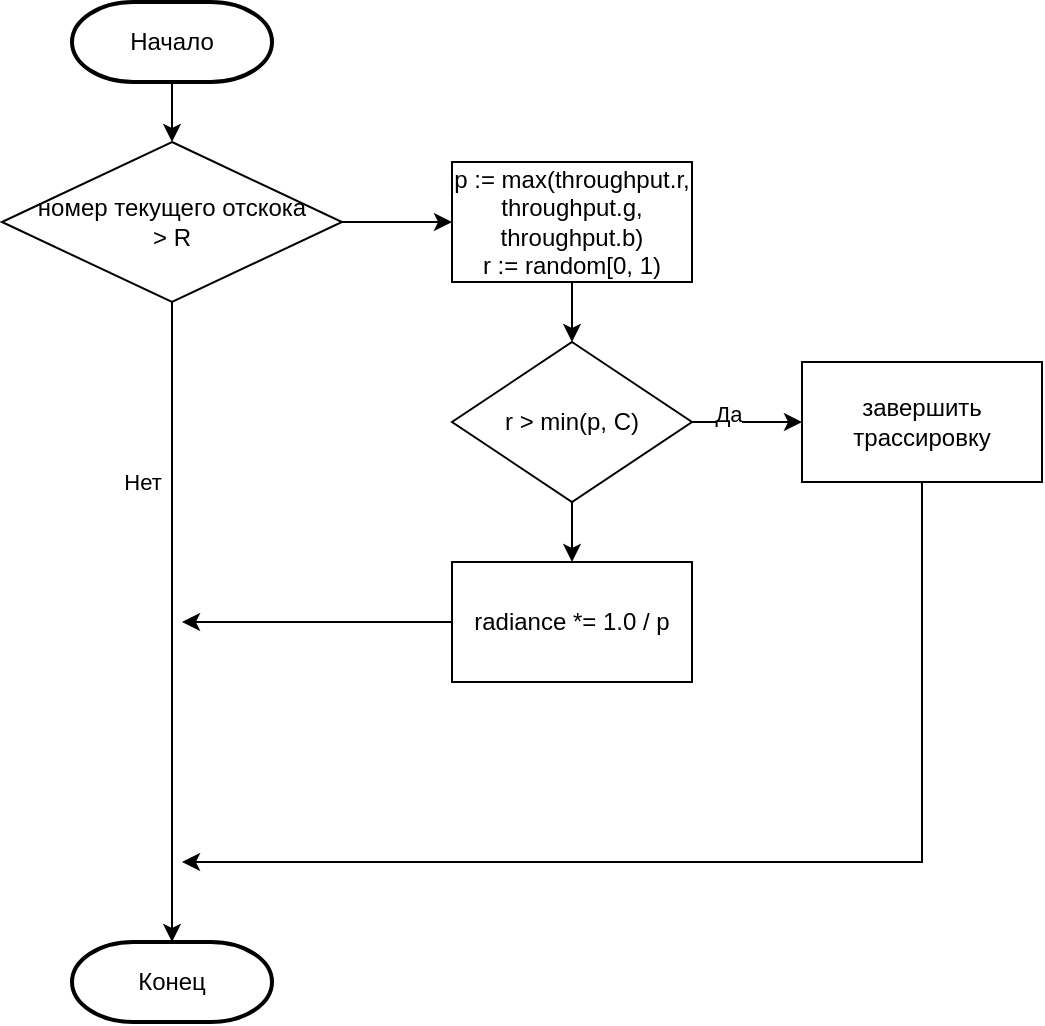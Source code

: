 <mxfile version="21.7.4" type="device">
  <diagram name="Page-1" id="qjMBpI8PeM0cGl4wMtct">
    <mxGraphModel dx="909" dy="588" grid="1" gridSize="10" guides="1" tooltips="1" connect="1" arrows="1" fold="1" page="1" pageScale="1" pageWidth="850" pageHeight="1100" math="0" shadow="0">
      <root>
        <mxCell id="0" />
        <mxCell id="1" parent="0" />
        <mxCell id="uSz_ng-Ii92MaRqoNw-S-4" style="edgeStyle=orthogonalEdgeStyle;rounded=0;orthogonalLoop=1;jettySize=auto;html=1;exitX=0.5;exitY=1;exitDx=0;exitDy=0;exitPerimeter=0;entryX=0.5;entryY=0;entryDx=0;entryDy=0;" edge="1" parent="1" source="uSz_ng-Ii92MaRqoNw-S-2" target="uSz_ng-Ii92MaRqoNw-S-3">
          <mxGeometry relative="1" as="geometry" />
        </mxCell>
        <mxCell id="uSz_ng-Ii92MaRqoNw-S-2" value="Начало" style="strokeWidth=2;html=1;shape=mxgraph.flowchart.terminator;whiteSpace=wrap;" vertex="1" parent="1">
          <mxGeometry x="85" y="50" width="100" height="40" as="geometry" />
        </mxCell>
        <mxCell id="uSz_ng-Ii92MaRqoNw-S-5" style="edgeStyle=orthogonalEdgeStyle;rounded=0;orthogonalLoop=1;jettySize=auto;html=1;exitX=0.5;exitY=1;exitDx=0;exitDy=0;entryX=0.5;entryY=0;entryDx=0;entryDy=0;entryPerimeter=0;" edge="1" parent="1" source="uSz_ng-Ii92MaRqoNw-S-3" target="uSz_ng-Ii92MaRqoNw-S-6">
          <mxGeometry relative="1" as="geometry">
            <mxPoint x="135" y="380" as="targetPoint" />
          </mxGeometry>
        </mxCell>
        <mxCell id="uSz_ng-Ii92MaRqoNw-S-7" value="Нет" style="edgeLabel;html=1;align=center;verticalAlign=middle;resizable=0;points=[];" vertex="1" connectable="0" parent="uSz_ng-Ii92MaRqoNw-S-5">
          <mxGeometry x="-0.457" relative="1" as="geometry">
            <mxPoint x="-15" y="3" as="offset" />
          </mxGeometry>
        </mxCell>
        <mxCell id="uSz_ng-Ii92MaRqoNw-S-9" style="edgeStyle=orthogonalEdgeStyle;rounded=0;orthogonalLoop=1;jettySize=auto;html=1;exitX=1;exitY=0.5;exitDx=0;exitDy=0;entryX=0;entryY=0.5;entryDx=0;entryDy=0;" edge="1" parent="1" source="uSz_ng-Ii92MaRqoNw-S-3" target="uSz_ng-Ii92MaRqoNw-S-8">
          <mxGeometry relative="1" as="geometry" />
        </mxCell>
        <mxCell id="uSz_ng-Ii92MaRqoNw-S-3" value="номер текущего отскока &lt;br&gt;&amp;gt; R" style="rhombus;whiteSpace=wrap;html=1;" vertex="1" parent="1">
          <mxGeometry x="50" y="120" width="170" height="80" as="geometry" />
        </mxCell>
        <mxCell id="uSz_ng-Ii92MaRqoNw-S-6" value="Конец" style="strokeWidth=2;html=1;shape=mxgraph.flowchart.terminator;whiteSpace=wrap;" vertex="1" parent="1">
          <mxGeometry x="85" y="520" width="100" height="40" as="geometry" />
        </mxCell>
        <mxCell id="uSz_ng-Ii92MaRqoNw-S-12" style="edgeStyle=orthogonalEdgeStyle;rounded=0;orthogonalLoop=1;jettySize=auto;html=1;exitX=0.5;exitY=1;exitDx=0;exitDy=0;entryX=0.5;entryY=0;entryDx=0;entryDy=0;" edge="1" parent="1" source="uSz_ng-Ii92MaRqoNw-S-8" target="uSz_ng-Ii92MaRqoNw-S-11">
          <mxGeometry relative="1" as="geometry" />
        </mxCell>
        <mxCell id="uSz_ng-Ii92MaRqoNw-S-8" value="p := max(throughput.r,&lt;br&gt;throughput.g,&lt;br&gt;throughput.b)&lt;br&gt;r := random[0, 1)" style="rounded=0;whiteSpace=wrap;html=1;" vertex="1" parent="1">
          <mxGeometry x="275" y="130" width="120" height="60" as="geometry" />
        </mxCell>
        <mxCell id="uSz_ng-Ii92MaRqoNw-S-17" style="edgeStyle=orthogonalEdgeStyle;rounded=0;orthogonalLoop=1;jettySize=auto;html=1;exitX=1;exitY=0.5;exitDx=0;exitDy=0;entryX=0;entryY=0.5;entryDx=0;entryDy=0;" edge="1" parent="1" source="uSz_ng-Ii92MaRqoNw-S-11" target="uSz_ng-Ii92MaRqoNw-S-14">
          <mxGeometry relative="1" as="geometry" />
        </mxCell>
        <mxCell id="uSz_ng-Ii92MaRqoNw-S-19" value="Да" style="edgeLabel;html=1;align=center;verticalAlign=middle;resizable=0;points=[];" vertex="1" connectable="0" parent="uSz_ng-Ii92MaRqoNw-S-17">
          <mxGeometry x="-0.345" y="4" relative="1" as="geometry">
            <mxPoint as="offset" />
          </mxGeometry>
        </mxCell>
        <mxCell id="uSz_ng-Ii92MaRqoNw-S-22" style="edgeStyle=orthogonalEdgeStyle;rounded=0;orthogonalLoop=1;jettySize=auto;html=1;exitX=0.5;exitY=1;exitDx=0;exitDy=0;entryX=0.5;entryY=0;entryDx=0;entryDy=0;" edge="1" parent="1" source="uSz_ng-Ii92MaRqoNw-S-11" target="uSz_ng-Ii92MaRqoNw-S-21">
          <mxGeometry relative="1" as="geometry" />
        </mxCell>
        <mxCell id="uSz_ng-Ii92MaRqoNw-S-11" value="r &amp;gt; min(p, С)" style="rhombus;whiteSpace=wrap;html=1;" vertex="1" parent="1">
          <mxGeometry x="275" y="220" width="120" height="80" as="geometry" />
        </mxCell>
        <mxCell id="uSz_ng-Ii92MaRqoNw-S-20" style="edgeStyle=orthogonalEdgeStyle;rounded=0;orthogonalLoop=1;jettySize=auto;html=1;exitX=0.5;exitY=1;exitDx=0;exitDy=0;" edge="1" parent="1" source="uSz_ng-Ii92MaRqoNw-S-14">
          <mxGeometry relative="1" as="geometry">
            <mxPoint x="140" y="480" as="targetPoint" />
            <Array as="points">
              <mxPoint x="510" y="480" />
            </Array>
          </mxGeometry>
        </mxCell>
        <mxCell id="uSz_ng-Ii92MaRqoNw-S-14" value="завершить трассировку" style="rounded=0;whiteSpace=wrap;html=1;" vertex="1" parent="1">
          <mxGeometry x="450" y="230" width="120" height="60" as="geometry" />
        </mxCell>
        <mxCell id="uSz_ng-Ii92MaRqoNw-S-23" style="edgeStyle=orthogonalEdgeStyle;rounded=0;orthogonalLoop=1;jettySize=auto;html=1;exitX=0;exitY=0.5;exitDx=0;exitDy=0;" edge="1" parent="1" source="uSz_ng-Ii92MaRqoNw-S-21">
          <mxGeometry relative="1" as="geometry">
            <mxPoint x="140" y="360" as="targetPoint" />
          </mxGeometry>
        </mxCell>
        <mxCell id="uSz_ng-Ii92MaRqoNw-S-21" value="radiance *= 1.0 / p" style="rounded=0;whiteSpace=wrap;html=1;" vertex="1" parent="1">
          <mxGeometry x="275" y="330" width="120" height="60" as="geometry" />
        </mxCell>
      </root>
    </mxGraphModel>
  </diagram>
</mxfile>
